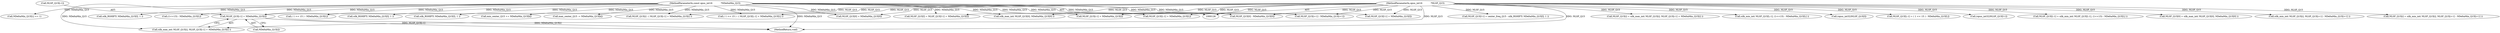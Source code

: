 digraph "0_Android_0d052d64480a30e83fcdda80f4774624e044beb7@pointer" {
"1000413" [label="(Call,NLSF_Q15[i-1] + NDeltaMin_Q15[i])"];
"1000127" [label="(MethodParameterIn,opus_int16            *NLSF_Q15)"];
"1000128" [label="(MethodParameterIn,const opus_int16            *NDeltaMin_Q15)"];
"1000414" [label="(Call,NLSF_Q15[i-1])"];
"1000259" [label="(Call,NLSF_Q15[L-1] = ( 1 << 15 ) - NDeltaMin_Q15[L])"];
"1000265" [label="(Call,( 1 << 15 ) - NDeltaMin_Q15[L])"];
"1000409" [label="(Call,silk_max_int( NLSF_Q15[i], NLSF_Q15[i-1] + NDeltaMin_Q15[i] ))"];
"1000127" [label="(MethodParameterIn,opus_int16            *NLSF_Q15)"];
"1000185" [label="(Call,NLSF_Q15[i] - ( NLSF_Q15[i-1] + NDeltaMin_Q15[i] ))"];
"1000333" [label="(Call,(opus_int32)NLSF_Q15[I-1])"];
"1000128" [label="(MethodParameterIn,const opus_int16            *NDeltaMin_Q15)"];
"1000422" [label="(Call,NLSF_Q15[L-1] = silk_min_int( NLSF_Q15[L-1], (1<<15) - NDeltaMin_Q15[L] ))"];
"1000356" [label="(Call,silk_RSHIFT( NDeltaMin_Q15[I], 1 ))"];
"1000287" [label="(Call,min_center_Q15 += NDeltaMin_Q15[k])"];
"1000385" [label="(Call,NLSF_Q15[0] = silk_max_int( NLSF_Q15[0], NDeltaMin_Q15[0] ))"];
"1000456" [label="(Call,silk_min_int( NLSF_Q15[i], NLSF_Q15[i+1] - NDeltaMin_Q15[i+1] ))"];
"1000365" [label="(Call,NLSF_Q15[I-1] + NDeltaMin_Q15[I])"];
"1000452" [label="(Call,NLSF_Q15[i] = silk_min_int( NLSF_Q15[i], NLSF_Q15[i+1] - NDeltaMin_Q15[i+1] ))"];
"1000348" [label="(Call,NLSF_Q15[I-1] = center_freq_Q15 - silk_RSHIFT( NDeltaMin_Q15[I], 1 ))"];
"1000405" [label="(Call,NLSF_Q15[i] = silk_max_int( NLSF_Q15[i], NLSF_Q15[i-1] + NDeltaMin_Q15[i] ))"];
"1000428" [label="(Call,silk_min_int( NLSF_Q15[L-1], (1<<15) - NDeltaMin_Q15[L] ))"];
"1000361" [label="(Call,NLSF_Q15[I] = NLSF_Q15[I-1] + NDeltaMin_Q15[I])"];
"1000189" [label="(Call,NLSF_Q15[i-1] + NDeltaMin_Q15[i])"];
"1000246" [label="(Call,NLSF_Q15[0] = NDeltaMin_Q15[0])"];
"1000321" [label="(Call,silk_RSHIFT( NDeltaMin_Q15[I], 1 ))"];
"1000419" [label="(Call,NDeltaMin_Q15[i])"];
"1000161" [label="(Call,NLSF_Q15[0] - NDeltaMin_Q15[0])"];
"1000389" [label="(Call,silk_max_int( NLSF_Q15[0], NDeltaMin_Q15[0] ))"];
"1000340" [label="(Call,(opus_int32)NLSF_Q15[I])"];
"1000211" [label="(Call,( 1 << 15 ) - ( NLSF_Q15[L-1] + NDeltaMin_Q15[L] ))"];
"1000460" [label="(Call,NLSF_Q15[i+1] - NDeltaMin_Q15[i+1])"];
"1000314" [label="(Call,max_center_Q15 -= NDeltaMin_Q15[k])"];
"1000144" [label="(Call,NDeltaMin_Q15[L] >= 1)"];
"1000294" [label="(Call,silk_RSHIFT( NDeltaMin_Q15[I], 1 ))"];
"1000434" [label="(Call,(1<<15) - NDeltaMin_Q15[L])"];
"1000413" [label="(Call,NLSF_Q15[i-1] + NDeltaMin_Q15[i])"];
"1000215" [label="(Call,NLSF_Q15[L-1] + NDeltaMin_Q15[L])"];
"1000471" [label="(MethodReturn,void)"];
"1000413" -> "1000409"  [label="AST: "];
"1000413" -> "1000419"  [label="CFG: "];
"1000414" -> "1000413"  [label="AST: "];
"1000419" -> "1000413"  [label="AST: "];
"1000409" -> "1000413"  [label="CFG: "];
"1000413" -> "1000471"  [label="DDG: NLSF_Q15[i-1]"];
"1000413" -> "1000471"  [label="DDG: NDeltaMin_Q15[i]"];
"1000127" -> "1000413"  [label="DDG: NLSF_Q15"];
"1000128" -> "1000413"  [label="DDG: NDeltaMin_Q15"];
"1000127" -> "1000126"  [label="AST: "];
"1000127" -> "1000471"  [label="DDG: NLSF_Q15"];
"1000127" -> "1000161"  [label="DDG: NLSF_Q15"];
"1000127" -> "1000185"  [label="DDG: NLSF_Q15"];
"1000127" -> "1000189"  [label="DDG: NLSF_Q15"];
"1000127" -> "1000211"  [label="DDG: NLSF_Q15"];
"1000127" -> "1000215"  [label="DDG: NLSF_Q15"];
"1000127" -> "1000246"  [label="DDG: NLSF_Q15"];
"1000127" -> "1000259"  [label="DDG: NLSF_Q15"];
"1000127" -> "1000333"  [label="DDG: NLSF_Q15"];
"1000127" -> "1000340"  [label="DDG: NLSF_Q15"];
"1000127" -> "1000348"  [label="DDG: NLSF_Q15"];
"1000127" -> "1000361"  [label="DDG: NLSF_Q15"];
"1000127" -> "1000365"  [label="DDG: NLSF_Q15"];
"1000127" -> "1000385"  [label="DDG: NLSF_Q15"];
"1000127" -> "1000389"  [label="DDG: NLSF_Q15"];
"1000127" -> "1000405"  [label="DDG: NLSF_Q15"];
"1000127" -> "1000409"  [label="DDG: NLSF_Q15"];
"1000127" -> "1000422"  [label="DDG: NLSF_Q15"];
"1000127" -> "1000428"  [label="DDG: NLSF_Q15"];
"1000127" -> "1000452"  [label="DDG: NLSF_Q15"];
"1000127" -> "1000456"  [label="DDG: NLSF_Q15"];
"1000127" -> "1000460"  [label="DDG: NLSF_Q15"];
"1000128" -> "1000126"  [label="AST: "];
"1000128" -> "1000471"  [label="DDG: NDeltaMin_Q15"];
"1000128" -> "1000144"  [label="DDG: NDeltaMin_Q15"];
"1000128" -> "1000161"  [label="DDG: NDeltaMin_Q15"];
"1000128" -> "1000185"  [label="DDG: NDeltaMin_Q15"];
"1000128" -> "1000189"  [label="DDG: NDeltaMin_Q15"];
"1000128" -> "1000211"  [label="DDG: NDeltaMin_Q15"];
"1000128" -> "1000215"  [label="DDG: NDeltaMin_Q15"];
"1000128" -> "1000246"  [label="DDG: NDeltaMin_Q15"];
"1000128" -> "1000265"  [label="DDG: NDeltaMin_Q15"];
"1000128" -> "1000287"  [label="DDG: NDeltaMin_Q15"];
"1000128" -> "1000294"  [label="DDG: NDeltaMin_Q15"];
"1000128" -> "1000314"  [label="DDG: NDeltaMin_Q15"];
"1000128" -> "1000321"  [label="DDG: NDeltaMin_Q15"];
"1000128" -> "1000356"  [label="DDG: NDeltaMin_Q15"];
"1000128" -> "1000361"  [label="DDG: NDeltaMin_Q15"];
"1000128" -> "1000365"  [label="DDG: NDeltaMin_Q15"];
"1000128" -> "1000389"  [label="DDG: NDeltaMin_Q15"];
"1000128" -> "1000409"  [label="DDG: NDeltaMin_Q15"];
"1000128" -> "1000434"  [label="DDG: NDeltaMin_Q15"];
"1000128" -> "1000460"  [label="DDG: NDeltaMin_Q15"];
}

